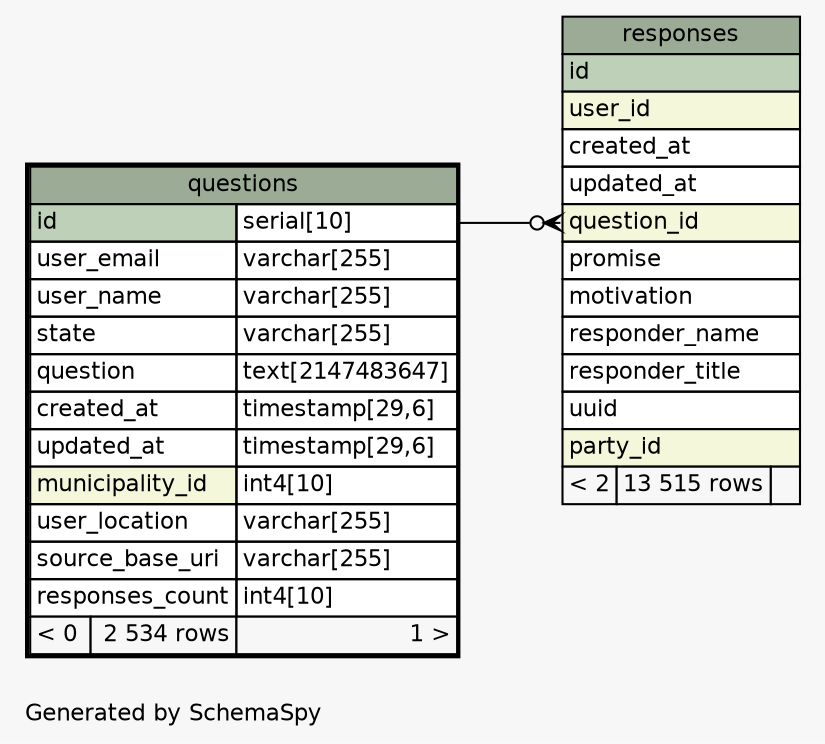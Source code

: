 // dot 2.38.0 on Mac OS X 10.10.5
// SchemaSpy rev 590
digraph "oneDegreeRelationshipsDiagram" {
  graph [
    rankdir="RL"
    bgcolor="#f7f7f7"
    label="\nGenerated by SchemaSpy"
    labeljust="l"
    nodesep="0.18"
    ranksep="0.46"
    fontname="Helvetica"
    fontsize="11"
  ];
  node [
    fontname="Helvetica"
    fontsize="11"
    shape="plaintext"
  ];
  edge [
    arrowsize="0.8"
  ];
  "responses":"question_id":w -> "questions":"id.type":e [arrowhead=none dir=back arrowtail=crowodot];
  "questions" [
    label=<
    <TABLE BORDER="2" CELLBORDER="1" CELLSPACING="0" BGCOLOR="#ffffff">
      <TR><TD COLSPAN="3" BGCOLOR="#9bab96" ALIGN="CENTER">questions</TD></TR>
      <TR><TD PORT="id" COLSPAN="2" BGCOLOR="#bed1b8" ALIGN="LEFT">id</TD><TD PORT="id.type" ALIGN="LEFT">serial[10]</TD></TR>
      <TR><TD PORT="user_email" COLSPAN="2" ALIGN="LEFT">user_email</TD><TD PORT="user_email.type" ALIGN="LEFT">varchar[255]</TD></TR>
      <TR><TD PORT="user_name" COLSPAN="2" ALIGN="LEFT">user_name</TD><TD PORT="user_name.type" ALIGN="LEFT">varchar[255]</TD></TR>
      <TR><TD PORT="state" COLSPAN="2" ALIGN="LEFT">state</TD><TD PORT="state.type" ALIGN="LEFT">varchar[255]</TD></TR>
      <TR><TD PORT="question" COLSPAN="2" ALIGN="LEFT">question</TD><TD PORT="question.type" ALIGN="LEFT">text[2147483647]</TD></TR>
      <TR><TD PORT="created_at" COLSPAN="2" ALIGN="LEFT">created_at</TD><TD PORT="created_at.type" ALIGN="LEFT">timestamp[29,6]</TD></TR>
      <TR><TD PORT="updated_at" COLSPAN="2" ALIGN="LEFT">updated_at</TD><TD PORT="updated_at.type" ALIGN="LEFT">timestamp[29,6]</TD></TR>
      <TR><TD PORT="municipality_id" COLSPAN="2" BGCOLOR="#f4f7da" ALIGN="LEFT">municipality_id</TD><TD PORT="municipality_id.type" ALIGN="LEFT">int4[10]</TD></TR>
      <TR><TD PORT="user_location" COLSPAN="2" ALIGN="LEFT">user_location</TD><TD PORT="user_location.type" ALIGN="LEFT">varchar[255]</TD></TR>
      <TR><TD PORT="source_base_uri" COLSPAN="2" ALIGN="LEFT">source_base_uri</TD><TD PORT="source_base_uri.type" ALIGN="LEFT">varchar[255]</TD></TR>
      <TR><TD PORT="responses_count" COLSPAN="2" ALIGN="LEFT">responses_count</TD><TD PORT="responses_count.type" ALIGN="LEFT">int4[10]</TD></TR>
      <TR><TD ALIGN="LEFT" BGCOLOR="#f7f7f7">&lt; 0</TD><TD ALIGN="RIGHT" BGCOLOR="#f7f7f7">2 534 rows</TD><TD ALIGN="RIGHT" BGCOLOR="#f7f7f7">1 &gt;</TD></TR>
    </TABLE>>
    URL="questions.html"
    tooltip="questions"
  ];
  "responses" [
    label=<
    <TABLE BORDER="0" CELLBORDER="1" CELLSPACING="0" BGCOLOR="#ffffff">
      <TR><TD COLSPAN="3" BGCOLOR="#9bab96" ALIGN="CENTER">responses</TD></TR>
      <TR><TD PORT="id" COLSPAN="3" BGCOLOR="#bed1b8" ALIGN="LEFT">id</TD></TR>
      <TR><TD PORT="user_id" COLSPAN="3" BGCOLOR="#f4f7da" ALIGN="LEFT">user_id</TD></TR>
      <TR><TD PORT="created_at" COLSPAN="3" ALIGN="LEFT">created_at</TD></TR>
      <TR><TD PORT="updated_at" COLSPAN="3" ALIGN="LEFT">updated_at</TD></TR>
      <TR><TD PORT="question_id" COLSPAN="3" BGCOLOR="#f4f7da" ALIGN="LEFT">question_id</TD></TR>
      <TR><TD PORT="promise" COLSPAN="3" ALIGN="LEFT">promise</TD></TR>
      <TR><TD PORT="motivation" COLSPAN="3" ALIGN="LEFT">motivation</TD></TR>
      <TR><TD PORT="responder_name" COLSPAN="3" ALIGN="LEFT">responder_name</TD></TR>
      <TR><TD PORT="responder_title" COLSPAN="3" ALIGN="LEFT">responder_title</TD></TR>
      <TR><TD PORT="uuid" COLSPAN="3" ALIGN="LEFT">uuid</TD></TR>
      <TR><TD PORT="party_id" COLSPAN="3" BGCOLOR="#f4f7da" ALIGN="LEFT">party_id</TD></TR>
      <TR><TD ALIGN="LEFT" BGCOLOR="#f7f7f7">&lt; 2</TD><TD ALIGN="RIGHT" BGCOLOR="#f7f7f7">13 515 rows</TD><TD ALIGN="RIGHT" BGCOLOR="#f7f7f7">  </TD></TR>
    </TABLE>>
    URL="responses.html"
    tooltip="responses"
  ];
}
